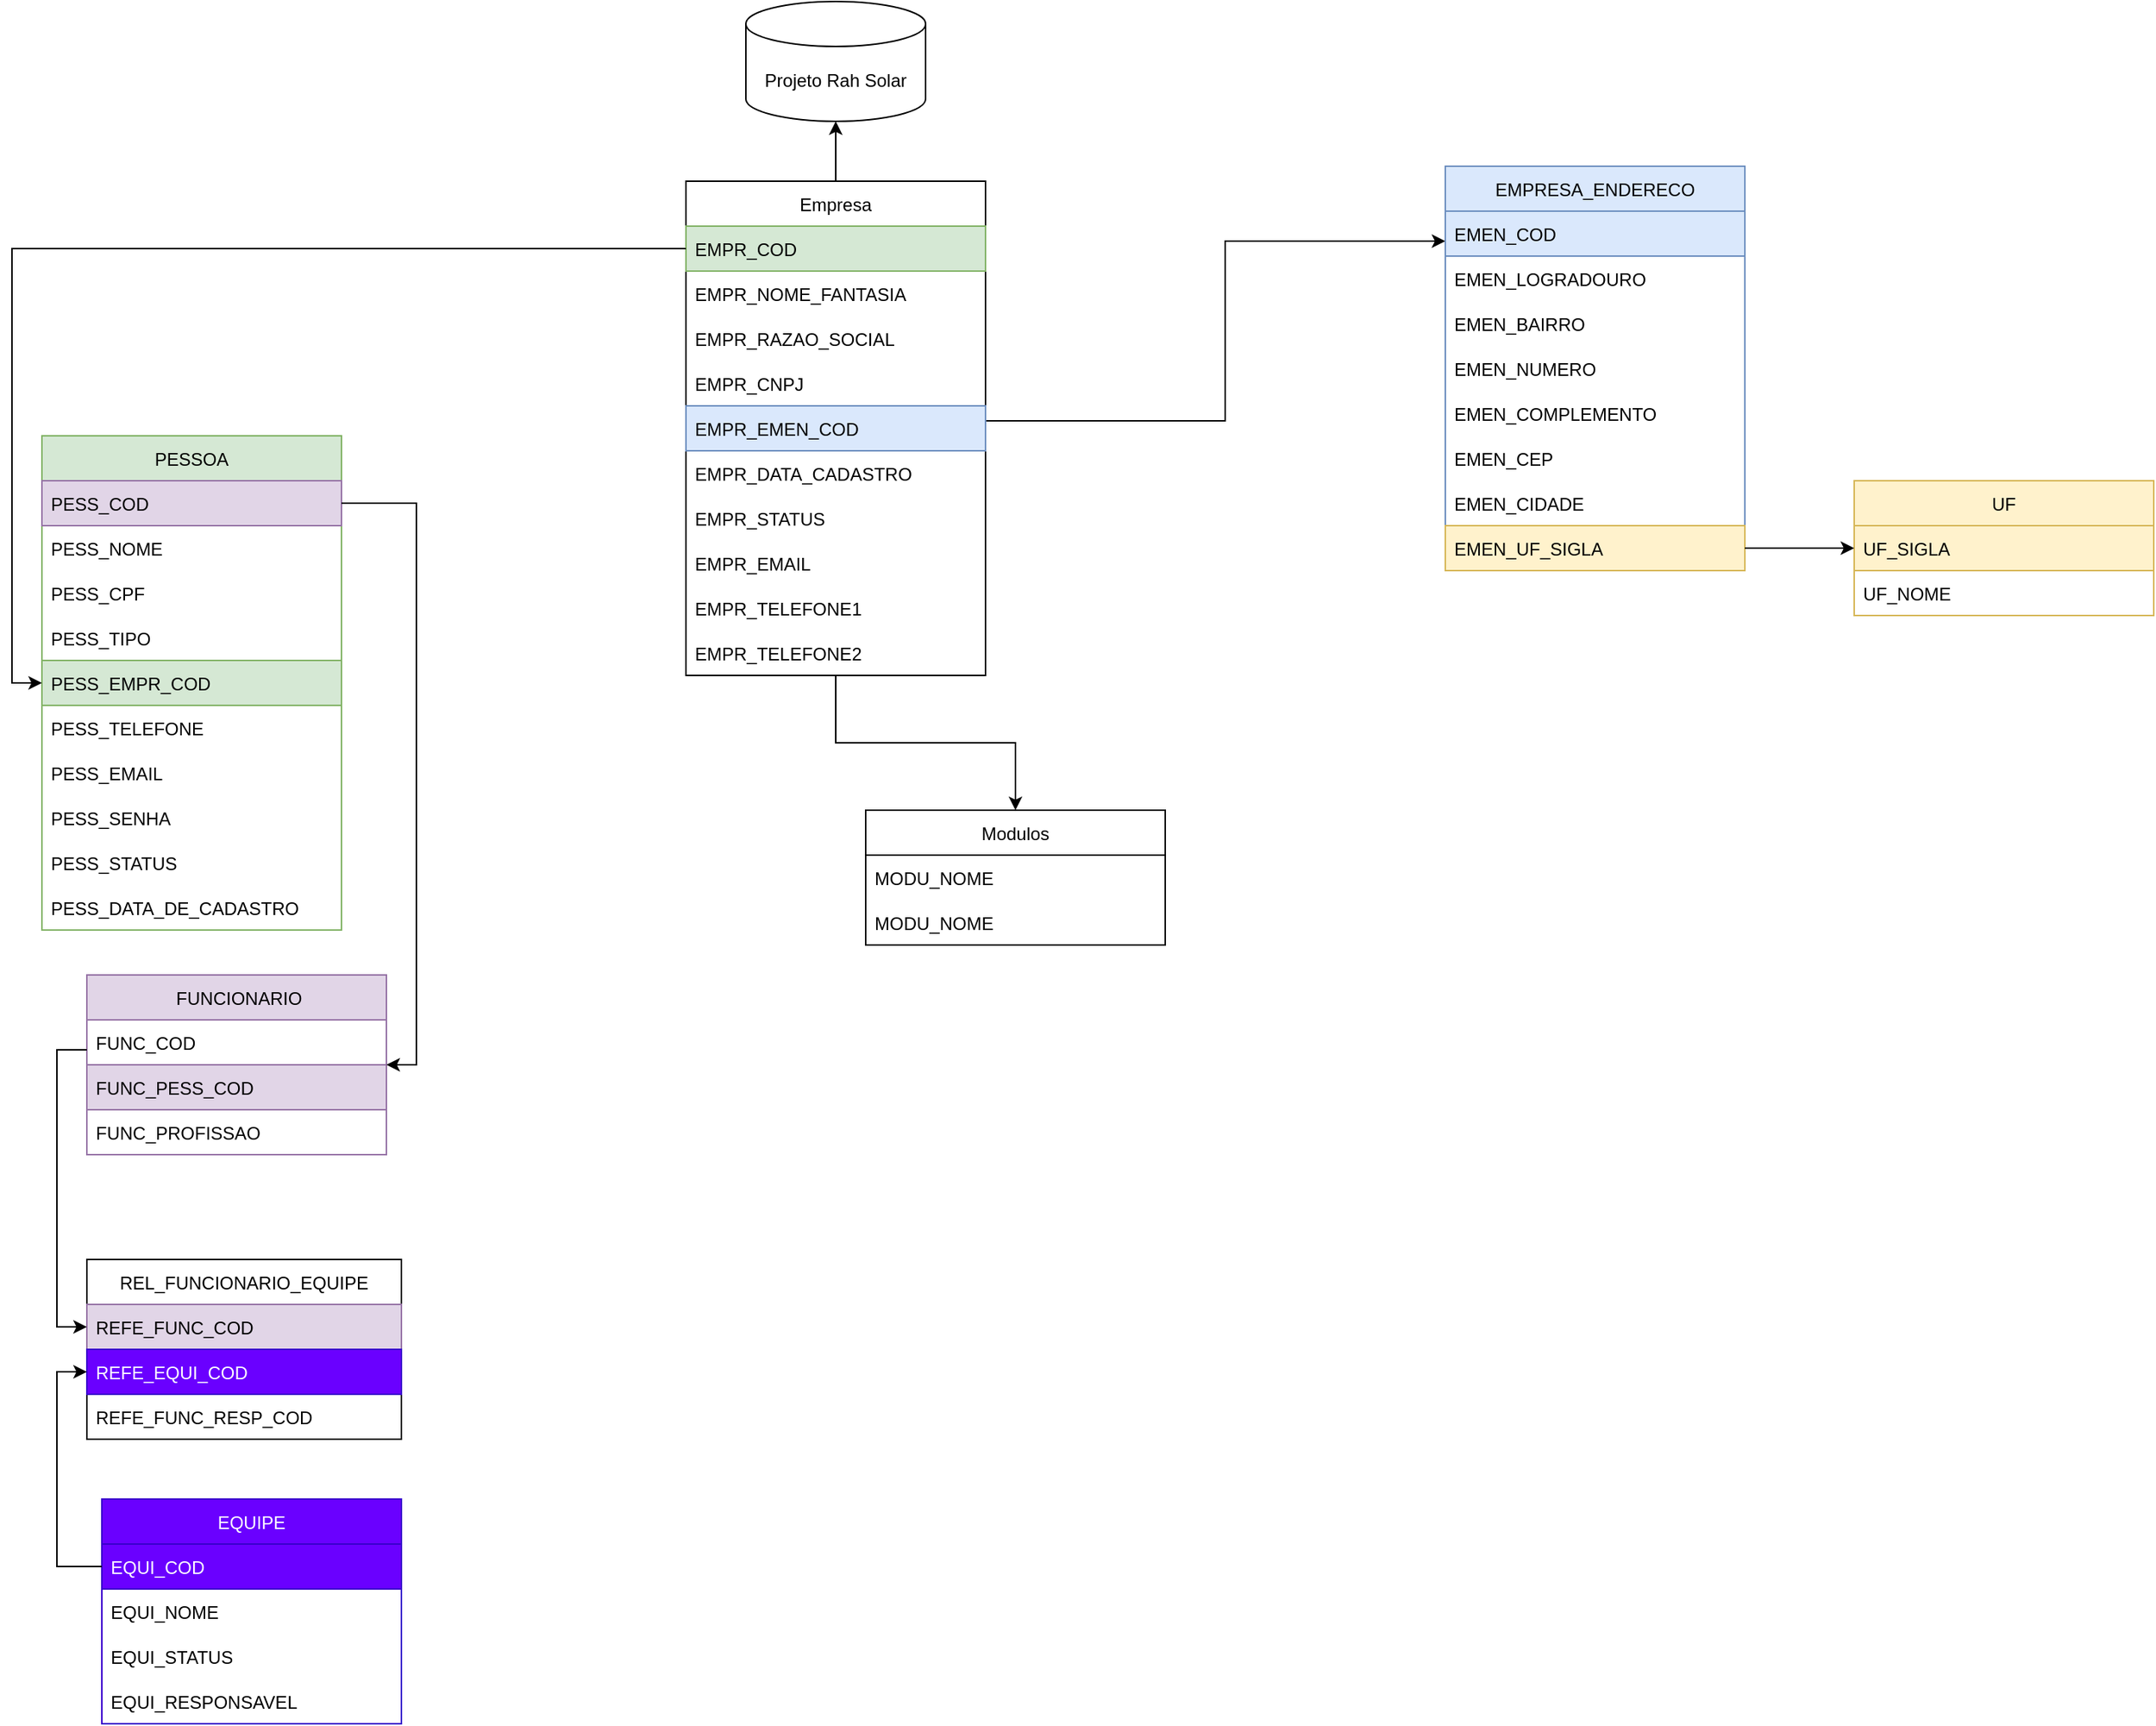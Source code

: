 <mxfile version="15.9.4" type="github">
  <diagram id="eC5dd-bD5_sN5puX4h_3" name="Page-1">
    <mxGraphModel dx="1582" dy="363" grid="1" gridSize="10" guides="1" tooltips="1" connect="1" arrows="1" fold="1" page="1" pageScale="1" pageWidth="827" pageHeight="1169" math="0" shadow="0">
      <root>
        <mxCell id="0" />
        <mxCell id="1" parent="0" />
        <mxCell id="OmZalsluBbw6G8xal-9b-29" style="edgeStyle=orthogonalEdgeStyle;rounded=0;orthogonalLoop=1;jettySize=auto;html=1;exitX=0.5;exitY=0;exitDx=0;exitDy=0;entryX=0.5;entryY=1;entryDx=0;entryDy=0;entryPerimeter=0;" edge="1" parent="1" source="OmZalsluBbw6G8xal-9b-1" target="OmZalsluBbw6G8xal-9b-5">
          <mxGeometry relative="1" as="geometry" />
        </mxCell>
        <mxCell id="OmZalsluBbw6G8xal-9b-55" value="" style="edgeStyle=orthogonalEdgeStyle;rounded=0;orthogonalLoop=1;jettySize=auto;html=1;" edge="1" parent="1" source="OmZalsluBbw6G8xal-9b-1" target="OmZalsluBbw6G8xal-9b-44">
          <mxGeometry relative="1" as="geometry" />
        </mxCell>
        <mxCell id="OmZalsluBbw6G8xal-9b-77" style="edgeStyle=orthogonalEdgeStyle;rounded=0;orthogonalLoop=1;jettySize=auto;html=1;" edge="1" parent="1" source="OmZalsluBbw6G8xal-9b-1" target="OmZalsluBbw6G8xal-9b-60">
          <mxGeometry relative="1" as="geometry">
            <Array as="points">
              <mxPoint x="680" y="280" />
              <mxPoint x="680" y="160" />
            </Array>
          </mxGeometry>
        </mxCell>
        <mxCell id="OmZalsluBbw6G8xal-9b-1" value="Empresa" style="swimlane;fontStyle=0;childLayout=stackLayout;horizontal=1;startSize=30;horizontalStack=0;resizeParent=1;resizeParentMax=0;resizeLast=0;collapsible=1;marginBottom=0;" vertex="1" parent="1">
          <mxGeometry x="320" y="120" width="200" height="330" as="geometry" />
        </mxCell>
        <mxCell id="OmZalsluBbw6G8xal-9b-4" value="EMPR_COD" style="text;strokeColor=#82b366;fillColor=#d5e8d4;align=left;verticalAlign=middle;spacingLeft=4;spacingRight=4;overflow=hidden;points=[[0,0.5],[1,0.5]];portConstraint=eastwest;rotatable=0;" vertex="1" parent="OmZalsluBbw6G8xal-9b-1">
          <mxGeometry y="30" width="200" height="30" as="geometry" />
        </mxCell>
        <mxCell id="OmZalsluBbw6G8xal-9b-2" value="EMPR_NOME_FANTASIA" style="text;strokeColor=none;fillColor=none;align=left;verticalAlign=middle;spacingLeft=4;spacingRight=4;overflow=hidden;points=[[0,0.5],[1,0.5]];portConstraint=eastwest;rotatable=0;" vertex="1" parent="OmZalsluBbw6G8xal-9b-1">
          <mxGeometry y="60" width="200" height="30" as="geometry" />
        </mxCell>
        <mxCell id="OmZalsluBbw6G8xal-9b-34" value="EMPR_RAZAO_SOCIAL" style="text;strokeColor=none;fillColor=none;align=left;verticalAlign=middle;spacingLeft=4;spacingRight=4;overflow=hidden;points=[[0,0.5],[1,0.5]];portConstraint=eastwest;rotatable=0;" vertex="1" parent="OmZalsluBbw6G8xal-9b-1">
          <mxGeometry y="90" width="200" height="30" as="geometry" />
        </mxCell>
        <mxCell id="OmZalsluBbw6G8xal-9b-3" value="EMPR_CNPJ" style="text;strokeColor=none;fillColor=none;align=left;verticalAlign=middle;spacingLeft=4;spacingRight=4;overflow=hidden;points=[[0,0.5],[1,0.5]];portConstraint=eastwest;rotatable=0;" vertex="1" parent="OmZalsluBbw6G8xal-9b-1">
          <mxGeometry y="120" width="200" height="30" as="geometry" />
        </mxCell>
        <mxCell id="OmZalsluBbw6G8xal-9b-36" value="EMPR_EMEN_COD" style="text;strokeColor=#6c8ebf;fillColor=#dae8fc;align=left;verticalAlign=middle;spacingLeft=4;spacingRight=4;overflow=hidden;points=[[0,0.5],[1,0.5]];portConstraint=eastwest;rotatable=0;" vertex="1" parent="OmZalsluBbw6G8xal-9b-1">
          <mxGeometry y="150" width="200" height="30" as="geometry" />
        </mxCell>
        <mxCell id="OmZalsluBbw6G8xal-9b-37" value="EMPR_DATA_CADASTRO" style="text;strokeColor=none;fillColor=none;align=left;verticalAlign=middle;spacingLeft=4;spacingRight=4;overflow=hidden;points=[[0,0.5],[1,0.5]];portConstraint=eastwest;rotatable=0;" vertex="1" parent="OmZalsluBbw6G8xal-9b-1">
          <mxGeometry y="180" width="200" height="30" as="geometry" />
        </mxCell>
        <mxCell id="OmZalsluBbw6G8xal-9b-38" value="EMPR_STATUS" style="text;strokeColor=none;fillColor=none;align=left;verticalAlign=middle;spacingLeft=4;spacingRight=4;overflow=hidden;points=[[0,0.5],[1,0.5]];portConstraint=eastwest;rotatable=0;" vertex="1" parent="OmZalsluBbw6G8xal-9b-1">
          <mxGeometry y="210" width="200" height="30" as="geometry" />
        </mxCell>
        <mxCell id="OmZalsluBbw6G8xal-9b-39" value="EMPR_EMAIL" style="text;strokeColor=none;fillColor=none;align=left;verticalAlign=middle;spacingLeft=4;spacingRight=4;overflow=hidden;points=[[0,0.5],[1,0.5]];portConstraint=eastwest;rotatable=0;" vertex="1" parent="OmZalsluBbw6G8xal-9b-1">
          <mxGeometry y="240" width="200" height="30" as="geometry" />
        </mxCell>
        <mxCell id="OmZalsluBbw6G8xal-9b-40" value="EMPR_TELEFONE1" style="text;strokeColor=none;fillColor=none;align=left;verticalAlign=middle;spacingLeft=4;spacingRight=4;overflow=hidden;points=[[0,0.5],[1,0.5]];portConstraint=eastwest;rotatable=0;" vertex="1" parent="OmZalsluBbw6G8xal-9b-1">
          <mxGeometry y="270" width="200" height="30" as="geometry" />
        </mxCell>
        <mxCell id="OmZalsluBbw6G8xal-9b-41" value="EMPR_TELEFONE2" style="text;strokeColor=none;fillColor=none;align=left;verticalAlign=middle;spacingLeft=4;spacingRight=4;overflow=hidden;points=[[0,0.5],[1,0.5]];portConstraint=eastwest;rotatable=0;" vertex="1" parent="OmZalsluBbw6G8xal-9b-1">
          <mxGeometry y="300" width="200" height="30" as="geometry" />
        </mxCell>
        <mxCell id="OmZalsluBbw6G8xal-9b-5" value="Projeto Rah Solar" style="shape=cylinder3;whiteSpace=wrap;html=1;boundedLbl=1;backgroundOutline=1;size=15;" vertex="1" parent="1">
          <mxGeometry x="360" width="120" height="80" as="geometry" />
        </mxCell>
        <mxCell id="OmZalsluBbw6G8xal-9b-44" value="Modulos" style="swimlane;fontStyle=0;childLayout=stackLayout;horizontal=1;startSize=30;horizontalStack=0;resizeParent=1;resizeParentMax=0;resizeLast=0;collapsible=1;marginBottom=0;" vertex="1" parent="1">
          <mxGeometry x="440" y="540" width="200" height="90" as="geometry" />
        </mxCell>
        <mxCell id="OmZalsluBbw6G8xal-9b-45" value="MODU_NOME" style="text;strokeColor=none;fillColor=none;align=left;verticalAlign=middle;spacingLeft=4;spacingRight=4;overflow=hidden;points=[[0,0.5],[1,0.5]];portConstraint=eastwest;rotatable=0;" vertex="1" parent="OmZalsluBbw6G8xal-9b-44">
          <mxGeometry y="30" width="200" height="30" as="geometry" />
        </mxCell>
        <mxCell id="OmZalsluBbw6G8xal-9b-56" value="MODU_NOME" style="text;strokeColor=none;fillColor=none;align=left;verticalAlign=middle;spacingLeft=4;spacingRight=4;overflow=hidden;points=[[0,0.5],[1,0.5]];portConstraint=eastwest;rotatable=0;" vertex="1" parent="OmZalsluBbw6G8xal-9b-44">
          <mxGeometry y="60" width="200" height="30" as="geometry" />
        </mxCell>
        <mxCell id="OmZalsluBbw6G8xal-9b-59" value="EMPRESA_ENDERECO" style="swimlane;fontStyle=0;childLayout=stackLayout;horizontal=1;startSize=30;horizontalStack=0;resizeParent=1;resizeParentMax=0;resizeLast=0;collapsible=1;marginBottom=0;fillColor=#dae8fc;strokeColor=#6c8ebf;" vertex="1" parent="1">
          <mxGeometry x="827" y="110" width="200" height="270" as="geometry" />
        </mxCell>
        <mxCell id="OmZalsluBbw6G8xal-9b-60" value="EMEN_COD" style="text;strokeColor=#6c8ebf;fillColor=#dae8fc;align=left;verticalAlign=middle;spacingLeft=4;spacingRight=4;overflow=hidden;points=[[0,0.5],[1,0.5]];portConstraint=eastwest;rotatable=0;" vertex="1" parent="OmZalsluBbw6G8xal-9b-59">
          <mxGeometry y="30" width="200" height="30" as="geometry" />
        </mxCell>
        <mxCell id="OmZalsluBbw6G8xal-9b-61" value="EMEN_LOGRADOURO" style="text;strokeColor=none;fillColor=none;align=left;verticalAlign=middle;spacingLeft=4;spacingRight=4;overflow=hidden;points=[[0,0.5],[1,0.5]];portConstraint=eastwest;rotatable=0;" vertex="1" parent="OmZalsluBbw6G8xal-9b-59">
          <mxGeometry y="60" width="200" height="30" as="geometry" />
        </mxCell>
        <mxCell id="OmZalsluBbw6G8xal-9b-63" value="EMEN_BAIRRO" style="text;strokeColor=none;fillColor=none;align=left;verticalAlign=middle;spacingLeft=4;spacingRight=4;overflow=hidden;points=[[0,0.5],[1,0.5]];portConstraint=eastwest;rotatable=0;" vertex="1" parent="OmZalsluBbw6G8xal-9b-59">
          <mxGeometry y="90" width="200" height="30" as="geometry" />
        </mxCell>
        <mxCell id="OmZalsluBbw6G8xal-9b-64" value="EMEN_NUMERO" style="text;strokeColor=none;fillColor=none;align=left;verticalAlign=middle;spacingLeft=4;spacingRight=4;overflow=hidden;points=[[0,0.5],[1,0.5]];portConstraint=eastwest;rotatable=0;" vertex="1" parent="OmZalsluBbw6G8xal-9b-59">
          <mxGeometry y="120" width="200" height="30" as="geometry" />
        </mxCell>
        <mxCell id="OmZalsluBbw6G8xal-9b-65" value="EMEN_COMPLEMENTO" style="text;strokeColor=none;fillColor=none;align=left;verticalAlign=middle;spacingLeft=4;spacingRight=4;overflow=hidden;points=[[0,0.5],[1,0.5]];portConstraint=eastwest;rotatable=0;" vertex="1" parent="OmZalsluBbw6G8xal-9b-59">
          <mxGeometry y="150" width="200" height="30" as="geometry" />
        </mxCell>
        <mxCell id="OmZalsluBbw6G8xal-9b-66" value="EMEN_CEP" style="text;strokeColor=none;fillColor=none;align=left;verticalAlign=middle;spacingLeft=4;spacingRight=4;overflow=hidden;points=[[0,0.5],[1,0.5]];portConstraint=eastwest;rotatable=0;" vertex="1" parent="OmZalsluBbw6G8xal-9b-59">
          <mxGeometry y="180" width="200" height="30" as="geometry" />
        </mxCell>
        <mxCell id="OmZalsluBbw6G8xal-9b-67" value="EMEN_CIDADE" style="text;strokeColor=none;fillColor=none;align=left;verticalAlign=middle;spacingLeft=4;spacingRight=4;overflow=hidden;points=[[0,0.5],[1,0.5]];portConstraint=eastwest;rotatable=0;" vertex="1" parent="OmZalsluBbw6G8xal-9b-59">
          <mxGeometry y="210" width="200" height="30" as="geometry" />
        </mxCell>
        <mxCell id="OmZalsluBbw6G8xal-9b-68" value="EMEN_UF_SIGLA" style="text;strokeColor=#d6b656;fillColor=#fff2cc;align=left;verticalAlign=middle;spacingLeft=4;spacingRight=4;overflow=hidden;points=[[0,0.5],[1,0.5]];portConstraint=eastwest;rotatable=0;" vertex="1" parent="OmZalsluBbw6G8xal-9b-59">
          <mxGeometry y="240" width="200" height="30" as="geometry" />
        </mxCell>
        <mxCell id="OmZalsluBbw6G8xal-9b-69" value="UF" style="swimlane;fontStyle=0;childLayout=stackLayout;horizontal=1;startSize=30;horizontalStack=0;resizeParent=1;resizeParentMax=0;resizeLast=0;collapsible=1;marginBottom=0;fillColor=#fff2cc;strokeColor=#d6b656;" vertex="1" parent="1">
          <mxGeometry x="1100" y="320" width="200" height="90" as="geometry" />
        </mxCell>
        <mxCell id="OmZalsluBbw6G8xal-9b-70" value="UF_SIGLA" style="text;strokeColor=#d6b656;fillColor=#fff2cc;align=left;verticalAlign=middle;spacingLeft=4;spacingRight=4;overflow=hidden;points=[[0,0.5],[1,0.5]];portConstraint=eastwest;rotatable=0;" vertex="1" parent="OmZalsluBbw6G8xal-9b-69">
          <mxGeometry y="30" width="200" height="30" as="geometry" />
        </mxCell>
        <mxCell id="OmZalsluBbw6G8xal-9b-71" value="UF_NOME" style="text;strokeColor=none;fillColor=none;align=left;verticalAlign=middle;spacingLeft=4;spacingRight=4;overflow=hidden;points=[[0,0.5],[1,0.5]];portConstraint=eastwest;rotatable=0;" vertex="1" parent="OmZalsluBbw6G8xal-9b-69">
          <mxGeometry y="60" width="200" height="30" as="geometry" />
        </mxCell>
        <mxCell id="OmZalsluBbw6G8xal-9b-78" style="edgeStyle=orthogonalEdgeStyle;rounded=0;orthogonalLoop=1;jettySize=auto;html=1;entryX=0;entryY=0.5;entryDx=0;entryDy=0;" edge="1" parent="1" source="OmZalsluBbw6G8xal-9b-68" target="OmZalsluBbw6G8xal-9b-70">
          <mxGeometry relative="1" as="geometry" />
        </mxCell>
        <mxCell id="OmZalsluBbw6G8xal-9b-79" value="PESSOA" style="swimlane;fontStyle=0;childLayout=stackLayout;horizontal=1;startSize=30;horizontalStack=0;resizeParent=1;resizeParentMax=0;resizeLast=0;collapsible=1;marginBottom=0;fillColor=#d5e8d4;strokeColor=#82b366;" vertex="1" parent="1">
          <mxGeometry x="-110" y="290" width="200" height="330" as="geometry" />
        </mxCell>
        <mxCell id="OmZalsluBbw6G8xal-9b-81" value="PESS_COD" style="text;strokeColor=#9673a6;fillColor=#e1d5e7;align=left;verticalAlign=middle;spacingLeft=4;spacingRight=4;overflow=hidden;points=[[0,0.5],[1,0.5]];portConstraint=eastwest;rotatable=0;" vertex="1" parent="OmZalsluBbw6G8xal-9b-79">
          <mxGeometry y="30" width="200" height="30" as="geometry" />
        </mxCell>
        <mxCell id="OmZalsluBbw6G8xal-9b-80" value="PESS_NOME" style="text;strokeColor=none;fillColor=none;align=left;verticalAlign=middle;spacingLeft=4;spacingRight=4;overflow=hidden;points=[[0,0.5],[1,0.5]];portConstraint=eastwest;rotatable=0;" vertex="1" parent="OmZalsluBbw6G8xal-9b-79">
          <mxGeometry y="60" width="200" height="30" as="geometry" />
        </mxCell>
        <mxCell id="OmZalsluBbw6G8xal-9b-84" value="PESS_CPF" style="text;strokeColor=none;fillColor=none;align=left;verticalAlign=middle;spacingLeft=4;spacingRight=4;overflow=hidden;points=[[0,0.5],[1,0.5]];portConstraint=eastwest;rotatable=0;" vertex="1" parent="OmZalsluBbw6G8xal-9b-79">
          <mxGeometry y="90" width="200" height="30" as="geometry" />
        </mxCell>
        <mxCell id="OmZalsluBbw6G8xal-9b-85" value="PESS_TIPO" style="text;strokeColor=none;fillColor=none;align=left;verticalAlign=middle;spacingLeft=4;spacingRight=4;overflow=hidden;points=[[0,0.5],[1,0.5]];portConstraint=eastwest;rotatable=0;" vertex="1" parent="OmZalsluBbw6G8xal-9b-79">
          <mxGeometry y="120" width="200" height="30" as="geometry" />
        </mxCell>
        <mxCell id="OmZalsluBbw6G8xal-9b-86" value="PESS_EMPR_COD" style="text;strokeColor=#82b366;fillColor=#d5e8d4;align=left;verticalAlign=middle;spacingLeft=4;spacingRight=4;overflow=hidden;points=[[0,0.5],[1,0.5]];portConstraint=eastwest;rotatable=0;" vertex="1" parent="OmZalsluBbw6G8xal-9b-79">
          <mxGeometry y="150" width="200" height="30" as="geometry" />
        </mxCell>
        <mxCell id="OmZalsluBbw6G8xal-9b-87" value="PESS_TELEFONE" style="text;strokeColor=none;fillColor=none;align=left;verticalAlign=middle;spacingLeft=4;spacingRight=4;overflow=hidden;points=[[0,0.5],[1,0.5]];portConstraint=eastwest;rotatable=0;" vertex="1" parent="OmZalsluBbw6G8xal-9b-79">
          <mxGeometry y="180" width="200" height="30" as="geometry" />
        </mxCell>
        <mxCell id="OmZalsluBbw6G8xal-9b-88" value="PESS_EMAIL" style="text;strokeColor=none;fillColor=none;align=left;verticalAlign=middle;spacingLeft=4;spacingRight=4;overflow=hidden;points=[[0,0.5],[1,0.5]];portConstraint=eastwest;rotatable=0;" vertex="1" parent="OmZalsluBbw6G8xal-9b-79">
          <mxGeometry y="210" width="200" height="30" as="geometry" />
        </mxCell>
        <mxCell id="OmZalsluBbw6G8xal-9b-89" value="PESS_SENHA" style="text;strokeColor=none;fillColor=none;align=left;verticalAlign=middle;spacingLeft=4;spacingRight=4;overflow=hidden;points=[[0,0.5],[1,0.5]];portConstraint=eastwest;rotatable=0;" vertex="1" parent="OmZalsluBbw6G8xal-9b-79">
          <mxGeometry y="240" width="200" height="30" as="geometry" />
        </mxCell>
        <mxCell id="OmZalsluBbw6G8xal-9b-95" value="PESS_STATUS" style="text;strokeColor=none;fillColor=none;align=left;verticalAlign=middle;spacingLeft=4;spacingRight=4;overflow=hidden;points=[[0,0.5],[1,0.5]];portConstraint=eastwest;rotatable=0;" vertex="1" parent="OmZalsluBbw6G8xal-9b-79">
          <mxGeometry y="270" width="200" height="30" as="geometry" />
        </mxCell>
        <mxCell id="OmZalsluBbw6G8xal-9b-96" value="PESS_DATA_DE_CADASTRO" style="text;strokeColor=none;fillColor=none;align=left;verticalAlign=middle;spacingLeft=4;spacingRight=4;overflow=hidden;points=[[0,0.5],[1,0.5]];portConstraint=eastwest;rotatable=0;" vertex="1" parent="OmZalsluBbw6G8xal-9b-79">
          <mxGeometry y="300" width="200" height="30" as="geometry" />
        </mxCell>
        <mxCell id="OmZalsluBbw6G8xal-9b-90" value=" FUNCIONARIO" style="swimlane;fontStyle=0;childLayout=stackLayout;horizontal=1;startSize=30;horizontalStack=0;resizeParent=1;resizeParentMax=0;resizeLast=0;collapsible=1;marginBottom=0;fillColor=#e1d5e7;strokeColor=#9673a6;" vertex="1" parent="1">
          <mxGeometry x="-80" y="650" width="200" height="120" as="geometry" />
        </mxCell>
        <mxCell id="OmZalsluBbw6G8xal-9b-91" value="FUNC_COD" style="text;align=left;verticalAlign=middle;spacingLeft=4;spacingRight=4;overflow=hidden;points=[[0,0.5],[1,0.5]];portConstraint=eastwest;rotatable=0;" vertex="1" parent="OmZalsluBbw6G8xal-9b-90">
          <mxGeometry y="30" width="200" height="30" as="geometry" />
        </mxCell>
        <mxCell id="OmZalsluBbw6G8xal-9b-92" value="FUNC_PESS_COD" style="text;strokeColor=#9673a6;fillColor=#e1d5e7;align=left;verticalAlign=middle;spacingLeft=4;spacingRight=4;overflow=hidden;points=[[0,0.5],[1,0.5]];portConstraint=eastwest;rotatable=0;" vertex="1" parent="OmZalsluBbw6G8xal-9b-90">
          <mxGeometry y="60" width="200" height="30" as="geometry" />
        </mxCell>
        <mxCell id="OmZalsluBbw6G8xal-9b-93" value="FUNC_PROFISSAO" style="text;strokeColor=none;fillColor=none;align=left;verticalAlign=middle;spacingLeft=4;spacingRight=4;overflow=hidden;points=[[0,0.5],[1,0.5]];portConstraint=eastwest;rotatable=0;" vertex="1" parent="OmZalsluBbw6G8xal-9b-90">
          <mxGeometry y="90" width="200" height="30" as="geometry" />
        </mxCell>
        <mxCell id="OmZalsluBbw6G8xal-9b-102" style="edgeStyle=orthogonalEdgeStyle;rounded=0;orthogonalLoop=1;jettySize=auto;html=1;entryX=0;entryY=0.5;entryDx=0;entryDy=0;" edge="1" parent="1" source="OmZalsluBbw6G8xal-9b-4" target="OmZalsluBbw6G8xal-9b-86">
          <mxGeometry relative="1" as="geometry" />
        </mxCell>
        <mxCell id="OmZalsluBbw6G8xal-9b-104" style="edgeStyle=orthogonalEdgeStyle;rounded=0;orthogonalLoop=1;jettySize=auto;html=1;entryX=1;entryY=0.5;entryDx=0;entryDy=0;" edge="1" parent="1" source="OmZalsluBbw6G8xal-9b-81" target="OmZalsluBbw6G8xal-9b-90">
          <mxGeometry relative="1" as="geometry" />
        </mxCell>
        <mxCell id="OmZalsluBbw6G8xal-9b-105" value="EQUIPE" style="swimlane;fontStyle=0;childLayout=stackLayout;horizontal=1;startSize=30;horizontalStack=0;resizeParent=1;resizeParentMax=0;resizeLast=0;collapsible=1;marginBottom=0;fillColor=#6a00ff;fontColor=#ffffff;strokeColor=#3700CC;" vertex="1" parent="1">
          <mxGeometry x="-70" y="1000" width="200" height="150" as="geometry" />
        </mxCell>
        <mxCell id="OmZalsluBbw6G8xal-9b-106" value="EQUI_COD" style="text;align=left;verticalAlign=middle;spacingLeft=4;spacingRight=4;overflow=hidden;points=[[0,0.5],[1,0.5]];portConstraint=eastwest;rotatable=0;fillColor=#6a00ff;fontColor=#ffffff;strokeColor=#3700CC;" vertex="1" parent="OmZalsluBbw6G8xal-9b-105">
          <mxGeometry y="30" width="200" height="30" as="geometry" />
        </mxCell>
        <mxCell id="OmZalsluBbw6G8xal-9b-122" value="EQUI_NOME" style="text;align=left;verticalAlign=middle;spacingLeft=4;spacingRight=4;overflow=hidden;points=[[0,0.5],[1,0.5]];portConstraint=eastwest;rotatable=0;" vertex="1" parent="OmZalsluBbw6G8xal-9b-105">
          <mxGeometry y="60" width="200" height="30" as="geometry" />
        </mxCell>
        <mxCell id="OmZalsluBbw6G8xal-9b-123" value="EQUI_STATUS" style="text;align=left;verticalAlign=middle;spacingLeft=4;spacingRight=4;overflow=hidden;points=[[0,0.5],[1,0.5]];portConstraint=eastwest;rotatable=0;" vertex="1" parent="OmZalsluBbw6G8xal-9b-105">
          <mxGeometry y="90" width="200" height="30" as="geometry" />
        </mxCell>
        <mxCell id="OmZalsluBbw6G8xal-9b-124" value="EQUI_RESPONSAVEL" style="text;align=left;verticalAlign=middle;spacingLeft=4;spacingRight=4;overflow=hidden;points=[[0,0.5],[1,0.5]];portConstraint=eastwest;rotatable=0;" vertex="1" parent="OmZalsluBbw6G8xal-9b-105">
          <mxGeometry y="120" width="200" height="30" as="geometry" />
        </mxCell>
        <mxCell id="OmZalsluBbw6G8xal-9b-112" value="REL_FUNCIONARIO_EQUIPE" style="swimlane;fontStyle=0;childLayout=stackLayout;horizontal=1;startSize=30;horizontalStack=0;resizeParent=1;resizeParentMax=0;resizeLast=0;collapsible=1;marginBottom=0;" vertex="1" parent="1">
          <mxGeometry x="-80" y="840" width="210" height="120" as="geometry" />
        </mxCell>
        <mxCell id="OmZalsluBbw6G8xal-9b-114" value="REFE_FUNC_COD" style="text;strokeColor=#9673a6;fillColor=#e1d5e7;align=left;verticalAlign=middle;spacingLeft=4;spacingRight=4;overflow=hidden;points=[[0,0.5],[1,0.5]];portConstraint=eastwest;rotatable=0;" vertex="1" parent="OmZalsluBbw6G8xal-9b-112">
          <mxGeometry y="30" width="210" height="30" as="geometry" />
        </mxCell>
        <mxCell id="OmZalsluBbw6G8xal-9b-115" value="REFE_EQUI_COD" style="text;strokeColor=#3700CC;fillColor=#6a00ff;align=left;verticalAlign=middle;spacingLeft=4;spacingRight=4;overflow=hidden;points=[[0,0.5],[1,0.5]];portConstraint=eastwest;rotatable=0;fontColor=#ffffff;" vertex="1" parent="OmZalsluBbw6G8xal-9b-112">
          <mxGeometry y="60" width="210" height="30" as="geometry" />
        </mxCell>
        <mxCell id="OmZalsluBbw6G8xal-9b-126" value="REFE_FUNC_RESP_COD" style="text;align=left;verticalAlign=middle;spacingLeft=4;spacingRight=4;overflow=hidden;points=[[0,0.5],[1,0.5]];portConstraint=eastwest;rotatable=0;" vertex="1" parent="OmZalsluBbw6G8xal-9b-112">
          <mxGeometry y="90" width="210" height="30" as="geometry" />
        </mxCell>
        <mxCell id="OmZalsluBbw6G8xal-9b-119" style="edgeStyle=orthogonalEdgeStyle;rounded=0;orthogonalLoop=1;jettySize=auto;html=1;entryX=0;entryY=0.5;entryDx=0;entryDy=0;" edge="1" parent="1" source="OmZalsluBbw6G8xal-9b-106" target="OmZalsluBbw6G8xal-9b-115">
          <mxGeometry relative="1" as="geometry" />
        </mxCell>
        <mxCell id="OmZalsluBbw6G8xal-9b-121" style="edgeStyle=orthogonalEdgeStyle;rounded=0;orthogonalLoop=1;jettySize=auto;html=1;entryX=0;entryY=0.5;entryDx=0;entryDy=0;" edge="1" parent="1" target="OmZalsluBbw6G8xal-9b-114">
          <mxGeometry relative="1" as="geometry">
            <mxPoint x="-80" y="700" as="sourcePoint" />
            <Array as="points">
              <mxPoint x="-80" y="700" />
              <mxPoint x="-100" y="700" />
              <mxPoint x="-100" y="885" />
            </Array>
          </mxGeometry>
        </mxCell>
      </root>
    </mxGraphModel>
  </diagram>
</mxfile>
